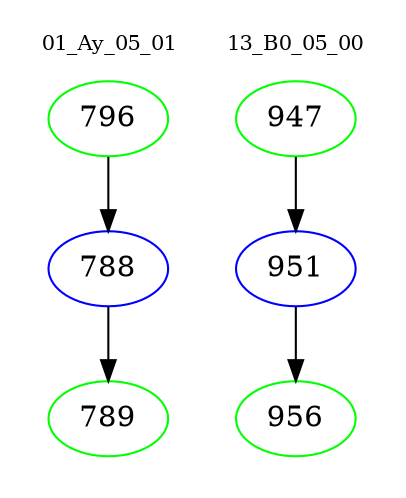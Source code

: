 digraph{
subgraph cluster_0 {
color = white
label = "01_Ay_05_01";
fontsize=10;
T0_796 [label="796", color="green"]
T0_796 -> T0_788 [color="black"]
T0_788 [label="788", color="blue"]
T0_788 -> T0_789 [color="black"]
T0_789 [label="789", color="green"]
}
subgraph cluster_1 {
color = white
label = "13_B0_05_00";
fontsize=10;
T1_947 [label="947", color="green"]
T1_947 -> T1_951 [color="black"]
T1_951 [label="951", color="blue"]
T1_951 -> T1_956 [color="black"]
T1_956 [label="956", color="green"]
}
}
